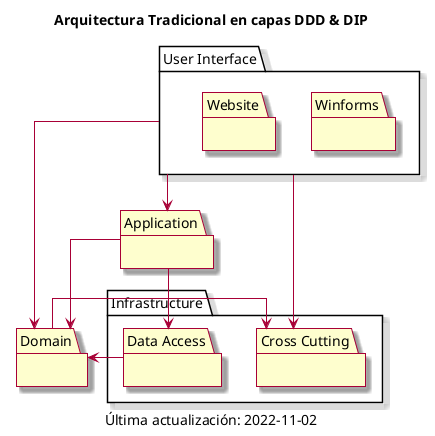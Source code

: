 ' ==============================================
' Author:      Gerardo Tordoya
' Create date: 2022-11-02
' Description: Arquitectura DDD en capas con DIP
' ==============================================

@startuml Gestor de Campeonatos

' ─── CONFIGURACIONES ──────────────────────────────────────────────────────────
skin rose
' skinparam classFontName Calibri
' skinparam shadowing false
' hide circle
skinparam linetype ortho

' --- TÍTULO ───────────────────────────────────────────────────────────────────
title Arquitectura Tradicional en capas DDD & DIP

' ─── ENTIDADES ────────────────────────────────────────────────────────────────

package "User Interface"
{
    package Winforms {}
    package Website {}
}

package Application
{
}

package Domain
{
}

package Infrastructure
{
    package "Data Access" {}
    package "Cross Cutting" {}
}


' ─── RELACIONES ───────────────────────────────────────────────────────────────
"User Interface" -[plain]-> Application
"User Interface" -[plain]-> Domain
"User Interface" -[plain]-> "Cross Cutting"

Application -[plain]-> Domain
Application -[plain]-> "Data Access"

Domain -[plain]-> "Cross Cutting"

"Data Access" -[plain]-> Domain


' ─── NOTAS ────────────────────────────────────────────────────────────────────


' ─── SUBTÍTULO ────────────────────────────────────────────────────────────────
caption Última actualización: 2022-11-02

' ─── FIN ──────────────────────────────────────────────────────────────────────
@enduml